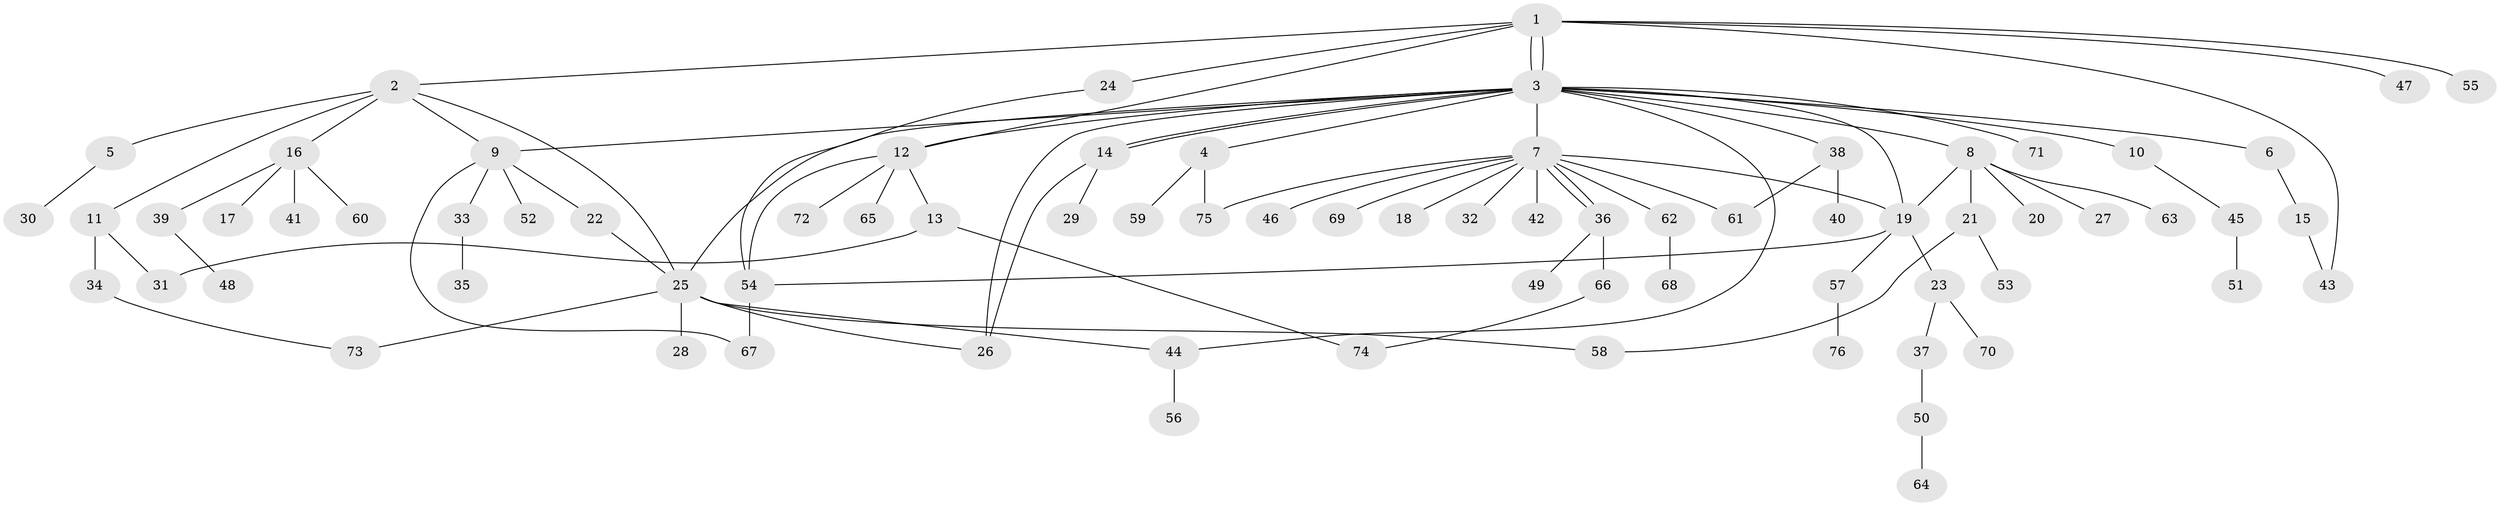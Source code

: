 // Generated by graph-tools (version 1.1) at 2025/46/03/09/25 04:46:46]
// undirected, 76 vertices, 97 edges
graph export_dot {
graph [start="1"]
  node [color=gray90,style=filled];
  1;
  2;
  3;
  4;
  5;
  6;
  7;
  8;
  9;
  10;
  11;
  12;
  13;
  14;
  15;
  16;
  17;
  18;
  19;
  20;
  21;
  22;
  23;
  24;
  25;
  26;
  27;
  28;
  29;
  30;
  31;
  32;
  33;
  34;
  35;
  36;
  37;
  38;
  39;
  40;
  41;
  42;
  43;
  44;
  45;
  46;
  47;
  48;
  49;
  50;
  51;
  52;
  53;
  54;
  55;
  56;
  57;
  58;
  59;
  60;
  61;
  62;
  63;
  64;
  65;
  66;
  67;
  68;
  69;
  70;
  71;
  72;
  73;
  74;
  75;
  76;
  1 -- 2;
  1 -- 3;
  1 -- 3;
  1 -- 12;
  1 -- 24;
  1 -- 43;
  1 -- 47;
  1 -- 55;
  2 -- 5;
  2 -- 9;
  2 -- 11;
  2 -- 16;
  2 -- 25;
  3 -- 4;
  3 -- 6;
  3 -- 7;
  3 -- 8;
  3 -- 9;
  3 -- 10;
  3 -- 12;
  3 -- 14;
  3 -- 14;
  3 -- 19;
  3 -- 25;
  3 -- 26;
  3 -- 38;
  3 -- 44;
  3 -- 71;
  4 -- 59;
  4 -- 75;
  5 -- 30;
  6 -- 15;
  7 -- 18;
  7 -- 19;
  7 -- 32;
  7 -- 36;
  7 -- 36;
  7 -- 42;
  7 -- 46;
  7 -- 61;
  7 -- 62;
  7 -- 69;
  7 -- 75;
  8 -- 19;
  8 -- 20;
  8 -- 21;
  8 -- 27;
  8 -- 63;
  9 -- 22;
  9 -- 33;
  9 -- 52;
  9 -- 67;
  10 -- 45;
  11 -- 31;
  11 -- 34;
  12 -- 13;
  12 -- 54;
  12 -- 65;
  12 -- 72;
  13 -- 31;
  13 -- 74;
  14 -- 26;
  14 -- 29;
  15 -- 43;
  16 -- 17;
  16 -- 39;
  16 -- 41;
  16 -- 60;
  19 -- 23;
  19 -- 54;
  19 -- 57;
  21 -- 53;
  21 -- 58;
  22 -- 25;
  23 -- 37;
  23 -- 70;
  24 -- 54;
  25 -- 26;
  25 -- 28;
  25 -- 44;
  25 -- 58;
  25 -- 73;
  33 -- 35;
  34 -- 73;
  36 -- 49;
  36 -- 66;
  37 -- 50;
  38 -- 40;
  38 -- 61;
  39 -- 48;
  44 -- 56;
  45 -- 51;
  50 -- 64;
  54 -- 67;
  57 -- 76;
  62 -- 68;
  66 -- 74;
}
